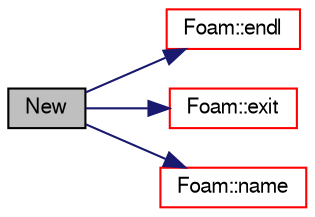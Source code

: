 digraph "New"
{
  bgcolor="transparent";
  edge [fontname="FreeSans",fontsize="10",labelfontname="FreeSans",labelfontsize="10"];
  node [fontname="FreeSans",fontsize="10",shape=record];
  rankdir="LR";
  Node2081 [label="New",height=0.2,width=0.4,color="black", fillcolor="grey75", style="filled", fontcolor="black"];
  Node2081 -> Node2082 [color="midnightblue",fontsize="10",style="solid",fontname="FreeSans"];
  Node2082 [label="Foam::endl",height=0.2,width=0.4,color="red",URL="$a21124.html#a2db8fe02a0d3909e9351bb4275b23ce4",tooltip="Add newline and flush stream. "];
  Node2081 -> Node2084 [color="midnightblue",fontsize="10",style="solid",fontname="FreeSans"];
  Node2084 [label="Foam::exit",height=0.2,width=0.4,color="red",URL="$a21124.html#a06ca7250d8e89caf05243ec094843642"];
  Node2081 -> Node2129 [color="midnightblue",fontsize="10",style="solid",fontname="FreeSans"];
  Node2129 [label="Foam::name",height=0.2,width=0.4,color="red",URL="$a21124.html#adcb0df2bd4953cb6bb390272d8263c3a",tooltip="Return a string representation of a complex. "];
}

